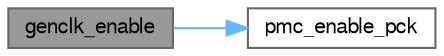 digraph "genclk_enable"
{
 // LATEX_PDF_SIZE
  bgcolor="transparent";
  edge [fontname=FreeSans,fontsize=10,labelfontname=FreeSans,labelfontsize=10];
  node [fontname=FreeSans,fontsize=10,shape=box,height=0.2,width=0.4];
  rankdir="LR";
  Node1 [label="genclk_enable",height=0.2,width=0.4,color="gray40", fillcolor="grey60", style="filled", fontcolor="black",tooltip=" "];
  Node1 -> Node2 [color="steelblue1",style="solid"];
  Node2 [label="pmc_enable_pck",height=0.2,width=0.4,color="grey40", fillcolor="white", style="filled",URL="$group__sam__drivers__pmc__group.html#ga1c092ebde01d9748165bf3f556d82a57",tooltip="Enable the specified programmable clock."];
}
